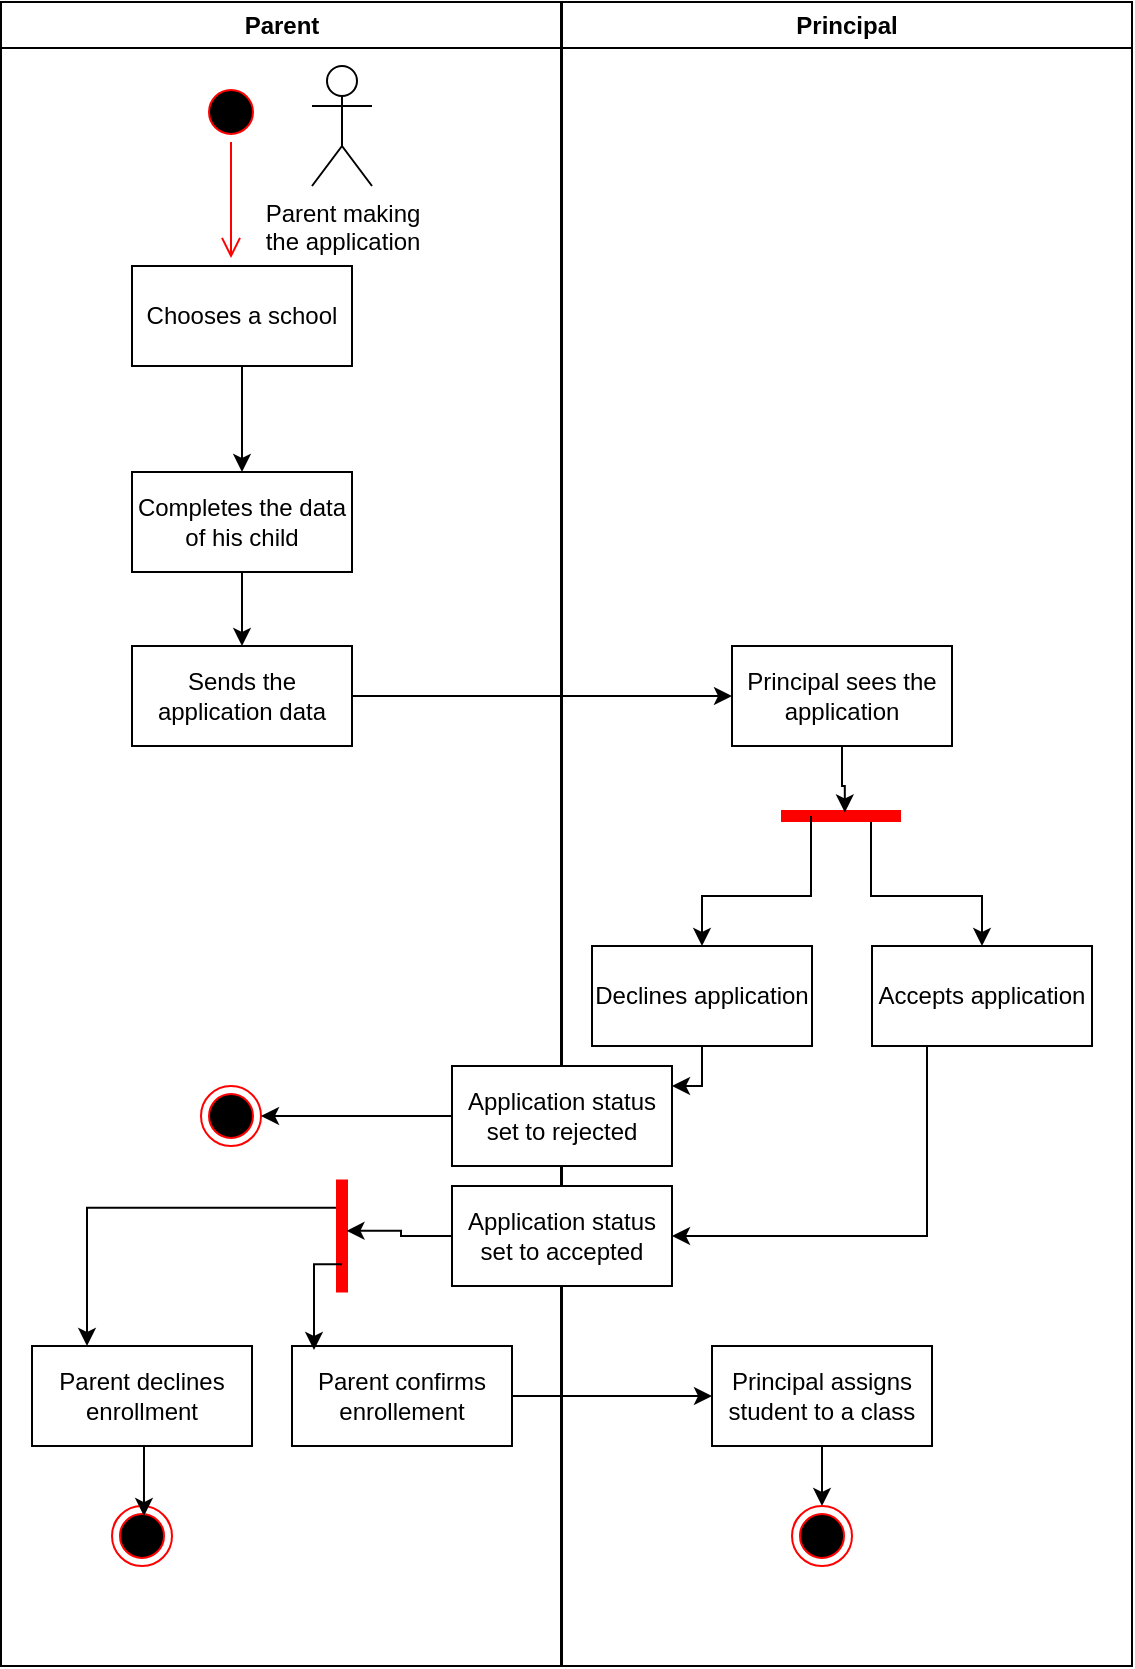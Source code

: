 <mxfile version="22.1.3" type="device">
  <diagram name="Page-1" id="e7e014a7-5840-1c2e-5031-d8a46d1fe8dd">
    <mxGraphModel dx="1050" dy="530" grid="1" gridSize="10" guides="1" tooltips="1" connect="1" arrows="1" fold="1" page="1" pageScale="1" pageWidth="1169" pageHeight="826" background="none" math="0" shadow="0">
      <root>
        <mxCell id="0" />
        <mxCell id="1" parent="0" />
        <mxCell id="2" value="Parent" style="swimlane;whiteSpace=wrap" parent="1" vertex="1">
          <mxGeometry x="164.5" y="128" width="280" height="832" as="geometry" />
        </mxCell>
        <mxCell id="5" value="" style="ellipse;shape=startState;fillColor=#000000;strokeColor=#ff0000;" parent="2" vertex="1">
          <mxGeometry x="100" y="40" width="30" height="30" as="geometry" />
        </mxCell>
        <mxCell id="6" value="" style="edgeStyle=elbowEdgeStyle;elbow=horizontal;verticalAlign=bottom;endArrow=open;endSize=8;strokeColor=#FF0000;endFill=1;rounded=0;entryX=0.45;entryY=-0.079;entryDx=0;entryDy=0;entryPerimeter=0;" parent="2" source="5" target="XixWrvRE4xo1DPfBGrpG-43" edge="1">
          <mxGeometry x="100" y="40" as="geometry">
            <mxPoint x="115.5" y="110" as="targetPoint" />
          </mxGeometry>
        </mxCell>
        <mxCell id="XixWrvRE4xo1DPfBGrpG-41" value="Parent making&lt;br&gt;the application" style="shape=umlActor;verticalLabelPosition=bottom;verticalAlign=top;html=1;" vertex="1" parent="2">
          <mxGeometry x="155.5" y="32" width="30" height="60" as="geometry" />
        </mxCell>
        <mxCell id="XixWrvRE4xo1DPfBGrpG-45" style="edgeStyle=orthogonalEdgeStyle;rounded=0;orthogonalLoop=1;jettySize=auto;html=1;exitX=0.5;exitY=1;exitDx=0;exitDy=0;" edge="1" parent="2" source="XixWrvRE4xo1DPfBGrpG-43" target="XixWrvRE4xo1DPfBGrpG-44">
          <mxGeometry relative="1" as="geometry" />
        </mxCell>
        <mxCell id="XixWrvRE4xo1DPfBGrpG-43" value="Chooses a school" style="html=1;whiteSpace=wrap;" vertex="1" parent="2">
          <mxGeometry x="65.5" y="132" width="110" height="50" as="geometry" />
        </mxCell>
        <mxCell id="XixWrvRE4xo1DPfBGrpG-48" style="edgeStyle=orthogonalEdgeStyle;rounded=0;orthogonalLoop=1;jettySize=auto;html=1;exitX=0.5;exitY=1;exitDx=0;exitDy=0;" edge="1" parent="2" source="XixWrvRE4xo1DPfBGrpG-44" target="XixWrvRE4xo1DPfBGrpG-47">
          <mxGeometry relative="1" as="geometry" />
        </mxCell>
        <mxCell id="XixWrvRE4xo1DPfBGrpG-44" value="Completes the data of his child" style="html=1;whiteSpace=wrap;" vertex="1" parent="2">
          <mxGeometry x="65.5" y="235" width="110" height="50" as="geometry" />
        </mxCell>
        <mxCell id="XixWrvRE4xo1DPfBGrpG-47" value="Sends the application data" style="html=1;whiteSpace=wrap;" vertex="1" parent="2">
          <mxGeometry x="65.5" y="322" width="110" height="50" as="geometry" />
        </mxCell>
        <mxCell id="XixWrvRE4xo1DPfBGrpG-90" value="" style="ellipse;html=1;shape=endState;fillColor=#000000;strokeColor=#ff0000;" vertex="1" parent="2">
          <mxGeometry x="100" y="542" width="30" height="30" as="geometry" />
        </mxCell>
        <mxCell id="XixWrvRE4xo1DPfBGrpG-98" style="edgeStyle=orthogonalEdgeStyle;rounded=0;orthogonalLoop=1;jettySize=auto;html=1;exitX=0.25;exitY=0.5;exitDx=0;exitDy=0;exitPerimeter=0;entryX=0.25;entryY=0;entryDx=0;entryDy=0;" edge="1" parent="2" source="XixWrvRE4xo1DPfBGrpG-93" target="XixWrvRE4xo1DPfBGrpG-97">
          <mxGeometry relative="1" as="geometry" />
        </mxCell>
        <mxCell id="XixWrvRE4xo1DPfBGrpG-93" value="" style="shape=line;html=1;strokeWidth=6;strokeColor=#ff0000;rotation=90;" vertex="1" parent="2">
          <mxGeometry x="142.25" y="613.08" width="56.5" height="7.85" as="geometry" />
        </mxCell>
        <mxCell id="XixWrvRE4xo1DPfBGrpG-97" value="Parent declines enrollment" style="html=1;whiteSpace=wrap;" vertex="1" parent="2">
          <mxGeometry x="15.5" y="672" width="110" height="50" as="geometry" />
        </mxCell>
        <mxCell id="XixWrvRE4xo1DPfBGrpG-101" value="Parent confirms enrollement" style="html=1;whiteSpace=wrap;" vertex="1" parent="2">
          <mxGeometry x="145.5" y="672" width="110" height="50" as="geometry" />
        </mxCell>
        <mxCell id="XixWrvRE4xo1DPfBGrpG-102" style="edgeStyle=orthogonalEdgeStyle;rounded=0;orthogonalLoop=1;jettySize=auto;html=1;exitX=0.75;exitY=0.5;exitDx=0;exitDy=0;exitPerimeter=0;entryX=0.1;entryY=0.04;entryDx=0;entryDy=0;entryPerimeter=0;" edge="1" parent="2" source="XixWrvRE4xo1DPfBGrpG-93" target="XixWrvRE4xo1DPfBGrpG-101">
          <mxGeometry relative="1" as="geometry">
            <Array as="points">
              <mxPoint x="156" y="631" />
            </Array>
          </mxGeometry>
        </mxCell>
        <mxCell id="XixWrvRE4xo1DPfBGrpG-105" value="" style="ellipse;html=1;shape=endState;fillColor=#000000;strokeColor=#ff0000;" vertex="1" parent="2">
          <mxGeometry x="55.5" y="752" width="30" height="30" as="geometry" />
        </mxCell>
        <mxCell id="XixWrvRE4xo1DPfBGrpG-106" style="edgeStyle=orthogonalEdgeStyle;rounded=0;orthogonalLoop=1;jettySize=auto;html=1;exitX=0.5;exitY=1;exitDx=0;exitDy=0;entryX=0.533;entryY=0.168;entryDx=0;entryDy=0;entryPerimeter=0;" edge="1" parent="2" source="XixWrvRE4xo1DPfBGrpG-97" target="XixWrvRE4xo1DPfBGrpG-105">
          <mxGeometry relative="1" as="geometry" />
        </mxCell>
        <mxCell id="3" value="Principal" style="swimlane;whiteSpace=wrap" parent="1" vertex="1">
          <mxGeometry x="445" y="128" width="285" height="832" as="geometry" />
        </mxCell>
        <mxCell id="XixWrvRE4xo1DPfBGrpG-49" value="Principal sees the application" style="html=1;whiteSpace=wrap;" vertex="1" parent="3">
          <mxGeometry x="85" y="322" width="110" height="50" as="geometry" />
        </mxCell>
        <mxCell id="XixWrvRE4xo1DPfBGrpG-72" style="edgeStyle=orthogonalEdgeStyle;rounded=0;orthogonalLoop=1;jettySize=auto;html=1;exitX=0.75;exitY=0.5;exitDx=0;exitDy=0;exitPerimeter=0;" edge="1" parent="3" source="XixWrvRE4xo1DPfBGrpG-56" target="XixWrvRE4xo1DPfBGrpG-71">
          <mxGeometry relative="1" as="geometry" />
        </mxCell>
        <mxCell id="XixWrvRE4xo1DPfBGrpG-56" value="" style="shape=line;html=1;strokeWidth=6;strokeColor=#ff0000;" vertex="1" parent="3">
          <mxGeometry x="109.5" y="392" width="60" height="30" as="geometry" />
        </mxCell>
        <mxCell id="XixWrvRE4xo1DPfBGrpG-63" style="edgeStyle=orthogonalEdgeStyle;rounded=0;orthogonalLoop=1;jettySize=auto;html=1;entryX=0.532;entryY=0.441;entryDx=0;entryDy=0;entryPerimeter=0;" edge="1" parent="3" source="XixWrvRE4xo1DPfBGrpG-49" target="XixWrvRE4xo1DPfBGrpG-56">
          <mxGeometry relative="1" as="geometry" />
        </mxCell>
        <mxCell id="XixWrvRE4xo1DPfBGrpG-70" value="Declines application" style="html=1;whiteSpace=wrap;" vertex="1" parent="3">
          <mxGeometry x="15" y="472" width="110" height="50" as="geometry" />
        </mxCell>
        <mxCell id="XixWrvRE4xo1DPfBGrpG-69" style="edgeStyle=orthogonalEdgeStyle;rounded=0;orthogonalLoop=1;jettySize=auto;html=1;exitX=0.25;exitY=0.5;exitDx=0;exitDy=0;exitPerimeter=0;" edge="1" parent="3" source="XixWrvRE4xo1DPfBGrpG-56" target="XixWrvRE4xo1DPfBGrpG-70">
          <mxGeometry relative="1" as="geometry">
            <mxPoint x="115" y="472" as="targetPoint" />
          </mxGeometry>
        </mxCell>
        <mxCell id="XixWrvRE4xo1DPfBGrpG-71" value="Accepts application" style="html=1;whiteSpace=wrap;" vertex="1" parent="3">
          <mxGeometry x="155" y="472" width="110" height="50" as="geometry" />
        </mxCell>
        <mxCell id="XixWrvRE4xo1DPfBGrpG-73" value="Application status set to rejected" style="html=1;whiteSpace=wrap;" vertex="1" parent="3">
          <mxGeometry x="-55" y="532" width="110" height="50" as="geometry" />
        </mxCell>
        <mxCell id="XixWrvRE4xo1DPfBGrpG-74" style="edgeStyle=orthogonalEdgeStyle;rounded=0;orthogonalLoop=1;jettySize=auto;html=1;" edge="1" parent="3" source="XixWrvRE4xo1DPfBGrpG-70" target="XixWrvRE4xo1DPfBGrpG-73">
          <mxGeometry relative="1" as="geometry">
            <Array as="points">
              <mxPoint x="70" y="542" />
              <mxPoint x="-10" y="542" />
            </Array>
          </mxGeometry>
        </mxCell>
        <mxCell id="XixWrvRE4xo1DPfBGrpG-75" value="Application status set to accepted" style="html=1;whiteSpace=wrap;" vertex="1" parent="3">
          <mxGeometry x="-55" y="592" width="110" height="50" as="geometry" />
        </mxCell>
        <mxCell id="XixWrvRE4xo1DPfBGrpG-76" style="edgeStyle=orthogonalEdgeStyle;rounded=0;orthogonalLoop=1;jettySize=auto;html=1;exitX=0.25;exitY=1;exitDx=0;exitDy=0;entryX=1;entryY=0.5;entryDx=0;entryDy=0;" edge="1" parent="3" source="XixWrvRE4xo1DPfBGrpG-71" target="XixWrvRE4xo1DPfBGrpG-75">
          <mxGeometry relative="1" as="geometry" />
        </mxCell>
        <mxCell id="XixWrvRE4xo1DPfBGrpG-110" style="edgeStyle=orthogonalEdgeStyle;rounded=0;orthogonalLoop=1;jettySize=auto;html=1;exitX=0.5;exitY=1;exitDx=0;exitDy=0;entryX=0.5;entryY=0;entryDx=0;entryDy=0;" edge="1" parent="3" source="XixWrvRE4xo1DPfBGrpG-107" target="XixWrvRE4xo1DPfBGrpG-109">
          <mxGeometry relative="1" as="geometry" />
        </mxCell>
        <mxCell id="XixWrvRE4xo1DPfBGrpG-107" value="Principal assigns student to a class" style="html=1;whiteSpace=wrap;" vertex="1" parent="3">
          <mxGeometry x="75" y="672" width="110" height="50" as="geometry" />
        </mxCell>
        <mxCell id="XixWrvRE4xo1DPfBGrpG-109" value="" style="ellipse;html=1;shape=endState;fillColor=#000000;strokeColor=#ff0000;" vertex="1" parent="3">
          <mxGeometry x="115" y="752" width="30" height="30" as="geometry" />
        </mxCell>
        <mxCell id="XixWrvRE4xo1DPfBGrpG-80" style="edgeStyle=orthogonalEdgeStyle;rounded=0;orthogonalLoop=1;jettySize=auto;html=1;entryX=0;entryY=0.5;entryDx=0;entryDy=0;" edge="1" parent="1" source="XixWrvRE4xo1DPfBGrpG-47" target="XixWrvRE4xo1DPfBGrpG-49">
          <mxGeometry relative="1" as="geometry">
            <mxPoint x="403" y="480.98" as="targetPoint" />
          </mxGeometry>
        </mxCell>
        <mxCell id="XixWrvRE4xo1DPfBGrpG-78" style="edgeStyle=orthogonalEdgeStyle;rounded=0;orthogonalLoop=1;jettySize=auto;html=1;entryX=0.454;entryY=0.214;entryDx=0;entryDy=0;entryPerimeter=0;" edge="1" parent="1" source="XixWrvRE4xo1DPfBGrpG-75" target="XixWrvRE4xo1DPfBGrpG-93">
          <mxGeometry relative="1" as="geometry">
            <mxPoint x="285" y="740" as="targetPoint" />
          </mxGeometry>
        </mxCell>
        <mxCell id="XixWrvRE4xo1DPfBGrpG-96" style="edgeStyle=orthogonalEdgeStyle;rounded=0;orthogonalLoop=1;jettySize=auto;html=1;entryX=1;entryY=0.5;entryDx=0;entryDy=0;" edge="1" parent="1" source="XixWrvRE4xo1DPfBGrpG-73" target="XixWrvRE4xo1DPfBGrpG-90">
          <mxGeometry relative="1" as="geometry" />
        </mxCell>
        <mxCell id="XixWrvRE4xo1DPfBGrpG-108" style="edgeStyle=orthogonalEdgeStyle;rounded=0;orthogonalLoop=1;jettySize=auto;html=1;entryX=0;entryY=0.5;entryDx=0;entryDy=0;" edge="1" parent="1" source="XixWrvRE4xo1DPfBGrpG-101" target="XixWrvRE4xo1DPfBGrpG-107">
          <mxGeometry relative="1" as="geometry" />
        </mxCell>
      </root>
    </mxGraphModel>
  </diagram>
</mxfile>
